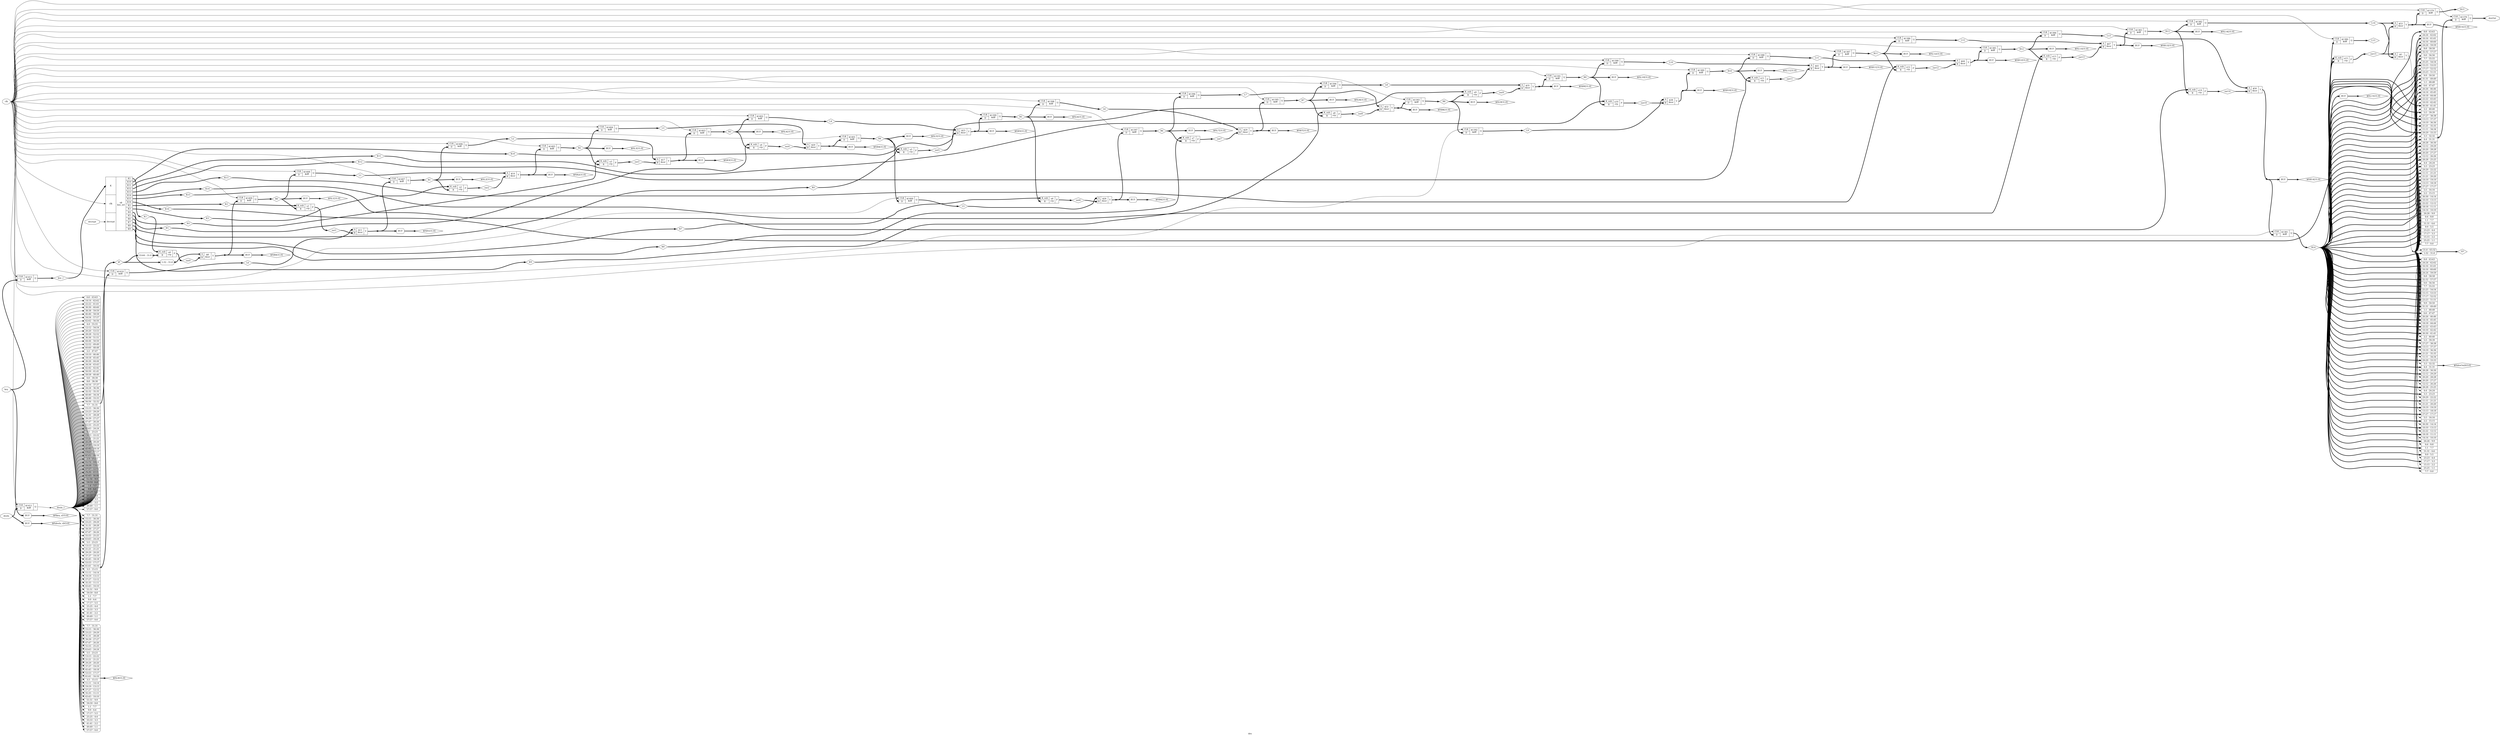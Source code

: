digraph "des" {
label="des";
rankdir="LR";
remincross=true;
n53 [ shape=diamond, label="K16", color="black", fontcolor="black" ];
n54 [ shape=diamond, label="K15", color="black", fontcolor="black" ];
n55 [ shape=diamond, label="K14", color="black", fontcolor="black" ];
n56 [ shape=diamond, label="K13", color="black", fontcolor="black" ];
n57 [ shape=diamond, label="K12", color="black", fontcolor="black" ];
n58 [ shape=diamond, label="K11", color="black", fontcolor="black" ];
n59 [ shape=diamond, label="K10", color="black", fontcolor="black" ];
n60 [ shape=diamond, label="K9", color="black", fontcolor="black" ];
n61 [ shape=diamond, label="K8", color="black", fontcolor="black" ];
n62 [ shape=diamond, label="K7", color="black", fontcolor="black" ];
n63 [ shape=diamond, label="K6", color="black", fontcolor="black" ];
n64 [ shape=diamond, label="K5", color="black", fontcolor="black" ];
n65 [ shape=diamond, label="K4", color="black", fontcolor="black" ];
n66 [ shape=diamond, label="K3", color="black", fontcolor="black" ];
n67 [ shape=diamond, label="K2", color="black", fontcolor="black" ];
n68 [ shape=diamond, label="K1", color="black", fontcolor="black" ];
n69 [ shape=diamond, label="out15", color="black", fontcolor="black" ];
n70 [ shape=diamond, label="out14", color="black", fontcolor="black" ];
n71 [ shape=diamond, label="out13", color="black", fontcolor="black" ];
n72 [ shape=diamond, label="out12", color="black", fontcolor="black" ];
n73 [ shape=diamond, label="out11", color="black", fontcolor="black" ];
n74 [ shape=diamond, label="out10", color="black", fontcolor="black" ];
n75 [ shape=diamond, label="out9", color="black", fontcolor="black" ];
n76 [ shape=diamond, label="out8", color="black", fontcolor="black" ];
n77 [ shape=diamond, label="out7", color="black", fontcolor="black" ];
n78 [ shape=diamond, label="out6", color="black", fontcolor="black" ];
n79 [ shape=diamond, label="out5", color="black", fontcolor="black" ];
n80 [ shape=diamond, label="out4", color="black", fontcolor="black" ];
n81 [ shape=diamond, label="out3", color="black", fontcolor="black" ];
n82 [ shape=diamond, label="out2", color="black", fontcolor="black" ];
n83 [ shape=diamond, label="out1", color="black", fontcolor="black" ];
n84 [ shape=diamond, label="out0", color="black", fontcolor="black" ];
n85 [ shape=diamond, label="R15", color="black", fontcolor="black" ];
n86 [ shape=diamond, label="R14", color="black", fontcolor="black" ];
n87 [ shape=diamond, label="R13", color="black", fontcolor="black" ];
n88 [ shape=diamond, label="R12", color="black", fontcolor="black" ];
n89 [ shape=diamond, label="R11", color="black", fontcolor="black" ];
n90 [ shape=diamond, label="R10", color="black", fontcolor="black" ];
n91 [ shape=diamond, label="R9", color="black", fontcolor="black" ];
n92 [ shape=diamond, label="R8", color="black", fontcolor="black" ];
n93 [ shape=diamond, label="R7", color="black", fontcolor="black" ];
n94 [ shape=diamond, label="R6", color="black", fontcolor="black" ];
n95 [ shape=diamond, label="R5", color="black", fontcolor="black" ];
n96 [ shape=diamond, label="R4", color="black", fontcolor="black" ];
n97 [ shape=diamond, label="R3", color="black", fontcolor="black" ];
n98 [ shape=diamond, label="R2", color="black", fontcolor="black" ];
n99 [ shape=diamond, label="R1", color="black", fontcolor="black" ];
n100 [ shape=diamond, label="R0", color="black", fontcolor="black" ];
n101 [ shape=diamond, label="L15", color="black", fontcolor="black" ];
n102 [ shape=diamond, label="L14", color="black", fontcolor="black" ];
n103 [ shape=diamond, label="L13", color="black", fontcolor="black" ];
n104 [ shape=diamond, label="L12", color="black", fontcolor="black" ];
n105 [ shape=diamond, label="L11", color="black", fontcolor="black" ];
n106 [ shape=diamond, label="L10", color="black", fontcolor="black" ];
n107 [ shape=diamond, label="L9", color="black", fontcolor="black" ];
n108 [ shape=diamond, label="L8", color="black", fontcolor="black" ];
n109 [ shape=diamond, label="L7", color="black", fontcolor="black" ];
n110 [ shape=diamond, label="L6", color="black", fontcolor="black" ];
n111 [ shape=diamond, label="L5", color="black", fontcolor="black" ];
n112 [ shape=diamond, label="L4", color="black", fontcolor="black" ];
n113 [ shape=diamond, label="L3", color="black", fontcolor="black" ];
n114 [ shape=diamond, label="L2", color="black", fontcolor="black" ];
n115 [ shape=diamond, label="L1", color="black", fontcolor="black" ];
n116 [ shape=diamond, label="L0", color="black", fontcolor="black" ];
n117 [ shape=diamond, label="key_r", color="black", fontcolor="black" ];
n118 [ shape=diamond, label="desIn_r", color="black", fontcolor="black" ];
n119 [ shape=diamond, label="FP", color="black", fontcolor="black" ];
n120 [ shape=diamond, label="IP", color="black", fontcolor="black" ];
n121 [ shape=octagon, label="clk", color="black", fontcolor="black" ];
n122 [ shape=octagon, label="decrypt", color="black", fontcolor="black" ];
n123 [ shape=octagon, label="key", color="black", fontcolor="black" ];
n124 [ shape=octagon, label="desIn", color="black", fontcolor="black" ];
n125 [ shape=octagon, label="desOut", color="black", fontcolor="black" ];
c129 [ shape=record, label="{{<p126> CLK|<p127> D}|$1412\n$dff|{<p128> Q}}" ];
c130 [ shape=record, label="{{<p126> CLK|<p127> D}|$1411\n$dff|{<p128> Q}}" ];
c131 [ shape=record, label="{{<p126> CLK|<p127> D}|$1410\n$dff|{<p128> Q}}" ];
x0 [ shape=record, style=rounded, label="<s31> 7:7 - 31:31 |<s30> 15:15 - 30:30 |<s29> 23:23 - 29:29 |<s28> 31:31 - 28:28 |<s27> 39:39 - 27:27 |<s26> 47:47 - 26:26 |<s25> 55:55 - 25:25 |<s24> 63:63 - 24:24 |<s23> 5:5 - 23:23 |<s22> 13:13 - 22:22 |<s21> 21:21 - 21:21 |<s20> 29:29 - 20:20 |<s19> 37:37 - 19:19 |<s18> 45:45 - 18:18 |<s17> 53:53 - 17:17 |<s16> 61:61 - 16:16 |<s15> 3:3 - 15:15 |<s14> 11:11 - 14:14 |<s13> 19:19 - 13:13 |<s12> 27:27 - 12:12 |<s11> 35:35 - 11:11 |<s10> 43:43 - 10:10 |<s9> 51:51 - 9:9 |<s8> 59:59 - 8:8 |<s7> 1:1 - 7:7 |<s6> 9:9 - 6:6 |<s5> 17:17 - 5:5 |<s4> 25:25 - 4:4 |<s3> 33:33 - 3:3 |<s2> 41:41 - 2:2 |<s1> 49:49 - 1:1 |<s0> 57:57 - 0:0 " ];
x0:e -> c131:p127:w [arrowhead=odiamond, arrowtail=odiamond, dir=both, color="black", style="setlinewidth(3)", label=""];
c132 [ shape=record, label="{{<p126> CLK|<p127> D}|$1409\n$dff|{<p128> Q}}" ];
c133 [ shape=record, label="{{<p126> CLK|<p127> D}|$1408\n$dff|{<p128> Q}}" ];
c134 [ shape=record, label="{{<p126> CLK|<p127> D}|$1407\n$dff|{<p128> Q}}" ];
c135 [ shape=record, label="{{<p126> CLK|<p127> D}|$1406\n$dff|{<p128> Q}}" ];
c136 [ shape=record, label="{{<p126> CLK|<p127> D}|$1405\n$dff|{<p128> Q}}" ];
c137 [ shape=record, label="{{<p126> CLK|<p127> D}|$1404\n$dff|{<p128> Q}}" ];
c138 [ shape=record, label="{{<p126> CLK|<p127> D}|$1403\n$dff|{<p128> Q}}" ];
c139 [ shape=record, label="{{<p126> CLK|<p127> D}|$1402\n$dff|{<p128> Q}}" ];
c140 [ shape=record, label="{{<p126> CLK|<p127> D}|$1401\n$dff|{<p128> Q}}" ];
c141 [ shape=record, label="{{<p126> CLK|<p127> D}|$1400\n$dff|{<p128> Q}}" ];
c142 [ shape=record, label="{{<p126> CLK|<p127> D}|$1399\n$dff|{<p128> Q}}" ];
c143 [ shape=record, label="{{<p126> CLK|<p127> D}|$1398\n$dff|{<p128> Q}}" ];
c144 [ shape=record, label="{{<p126> CLK|<p127> D}|$1397\n$dff|{<p128> Q}}" ];
c145 [ shape=record, label="{{<p126> CLK|<p127> D}|$1396\n$dff|{<p128> Q}}" ];
c146 [ shape=record, label="{{<p126> CLK|<p127> D}|$1395\n$dff|{<p128> Q}}" ];
c147 [ shape=record, label="{{<p126> CLK|<p127> D}|$1394\n$dff|{<p128> Q}}" ];
c148 [ shape=record, label="{{<p126> CLK|<p127> D}|$1393\n$dff|{<p128> Q}}" ];
c149 [ shape=record, label="{{<p126> CLK|<p127> D}|$1392\n$dff|{<p128> Q}}" ];
c150 [ shape=record, label="{{<p126> CLK|<p127> D}|$1391\n$dff|{<p128> Q}}" ];
c151 [ shape=record, label="{{<p126> CLK|<p127> D}|$1390\n$dff|{<p128> Q}}" ];
c152 [ shape=record, label="{{<p126> CLK|<p127> D}|$1389\n$dff|{<p128> Q}}" ];
c153 [ shape=record, label="{{<p126> CLK|<p127> D}|$1388\n$dff|{<p128> Q}}" ];
c154 [ shape=record, label="{{<p126> CLK|<p127> D}|$1387\n$dff|{<p128> Q}}" ];
c155 [ shape=record, label="{{<p126> CLK|<p127> D}|$1386\n$dff|{<p128> Q}}" ];
c156 [ shape=record, label="{{<p126> CLK|<p127> D}|$1385\n$dff|{<p128> Q}}" ];
c157 [ shape=record, label="{{<p126> CLK|<p127> D}|$1384\n$dff|{<p128> Q}}" ];
c158 [ shape=record, label="{{<p126> CLK|<p127> D}|$1383\n$dff|{<p128> Q}}" ];
c159 [ shape=record, label="{{<p126> CLK|<p127> D}|$1382\n$dff|{<p128> Q}}" ];
c160 [ shape=record, label="{{<p126> CLK|<p127> D}|$1381\n$dff|{<p128> Q}}" ];
c161 [ shape=record, label="{{<p126> CLK|<p127> D}|$1380\n$dff|{<p128> Q}}" ];
c162 [ shape=record, label="{{<p126> CLK|<p127> D}|$1379\n$dff|{<p128> Q}}" ];
c163 [ shape=record, label="{{<p126> CLK|<p127> D}|$1378\n$dff|{<p128> Q}}" ];
x1 [ shape=record, style=rounded, label="<s63> 8:8 - 63:63 |<s62> 24:24 - 62:62 |<s61> 16:16 - 61:61 |<s60> 16:16 - 60:60 |<s59> 24:24 - 59:59 |<s58> 8:8 - 58:58 |<s57> 32:32 - 57:57 |<s56> 0:0 - 56:56 |<s55> 7:7 - 55:55 |<s54> 25:25 - 54:54 |<s53> 15:15 - 53:53 |<s52> 17:17 - 52:52 |<s51> 23:23 - 51:51 |<s50> 9:9 - 50:50 |<s49> 31:31 - 49:49 |<s48> 1:1 - 48:48 |<s47> 6:6 - 47:47 |<s46> 26:26 - 46:46 |<s45> 14:14 - 45:45 |<s44> 18:18 - 44:44 |<s43> 22:22 - 43:43 |<s42> 10:10 - 42:42 |<s41> 30:30 - 41:41 |<s40> 2:2 - 40:40 |<s39> 5:5 - 39:39 |<s38> 27:27 - 38:38 |<s37> 13:13 - 37:37 |<s36> 19:19 - 36:36 |<s35> 21:21 - 35:35 |<s34> 11:11 - 34:34 |<s33> 29:29 - 33:33 |<s32> 3:3 - 32:32 |<s31> 4:4 - 31:31 |<s30> 28:28 - 30:30 |<s29> 12:12 - 29:29 |<s28> 20:20 - 28:28 |<s27> 20:20 - 27:27 |<s26> 12:12 - 26:26 |<s25> 28:28 - 25:25 |<s24> 4:4 - 24:24 |<s23> 3:3 - 23:23 |<s22> 29:29 - 22:22 |<s21> 11:11 - 21:21 |<s20> 21:21 - 20:20 |<s19> 19:19 - 19:19 |<s18> 13:13 - 18:18 |<s17> 27:27 - 17:17 |<s16> 5:5 - 16:16 |<s15> 2:2 - 15:15 |<s14> 30:30 - 14:14 |<s13> 10:10 - 13:13 |<s12> 22:22 - 12:12 |<s11> 18:18 - 11:11 |<s10> 14:14 - 10:10 |<s9> 26:26 - 9:9 |<s8> 6:6 - 8:8 |<s7> 1:1 - 7:7 |<s6> 31:31 - 6:6 |<s5> 9:9 - 5:5 |<s4> 23:23 - 4:4 |<s3> 17:17 - 3:3 |<s2> 15:15 - 2:2 |<s1> 25:25 - 1:1 |<s0> 7:7 - 0:0 " ];
x1:e -> c163:p127:w [arrowhead=odiamond, arrowtail=odiamond, dir=both, color="black", style="setlinewidth(3)", label=""];
c167 [ shape=record, label="{{<p164> A|<p165> B}|$53\n$xor|{<p166> Y}}" ];
c168 [ shape=record, label="{{<p164> A|<p165> B}|$50\n$xor|{<p166> Y}}" ];
c169 [ shape=record, label="{{<p164> A|<p165> B}|$47\n$xor|{<p166> Y}}" ];
c170 [ shape=record, label="{{<p164> A|<p165> B}|$44\n$xor|{<p166> Y}}" ];
c171 [ shape=record, label="{{<p164> A|<p165> B}|$41\n$xor|{<p166> Y}}" ];
c172 [ shape=record, label="{{<p164> A|<p165> B}|$38\n$xor|{<p166> Y}}" ];
c173 [ shape=record, label="{{<p164> A|<p165> B}|$35\n$xor|{<p166> Y}}" ];
c174 [ shape=record, label="{{<p164> A|<p165> B}|$32\n$xor|{<p166> Y}}" ];
c175 [ shape=record, label="{{<p164> A|<p165> B}|$29\n$xor|{<p166> Y}}" ];
c176 [ shape=record, label="{{<p164> A|<p165> B}|$26\n$xor|{<p166> Y}}" ];
c177 [ shape=record, label="{{<p164> A|<p165> B}|$23\n$xor|{<p166> Y}}" ];
c178 [ shape=record, label="{{<p164> A|<p165> B}|$20\n$xor|{<p166> Y}}" ];
c179 [ shape=record, label="{{<p164> A|<p165> B}|$17\n$xor|{<p166> Y}}" ];
c180 [ shape=record, label="{{<p164> A|<p165> B}|$14\n$xor|{<p166> Y}}" ];
c181 [ shape=record, label="{{<p164> A|<p165> B}|$11\n$xor|{<p166> Y}}" ];
c182 [ shape=record, label="{{<p164> A|<p165> B}|$8\n$xor|{<p166> Y}}" ];
x2 [ shape=record, style=rounded, label="<s0> 1:32 - 31:0 " ];
x2:e -> c182:p164:w [arrowhead=odiamond, arrowtail=odiamond, dir=both, color="black", style="setlinewidth(3)", label=""];
c186 [ shape=record, label="{{<p183> K_sub|<p184> R}|u15\ncrp|{<p185> P}}" ];
c187 [ shape=record, label="{{<p183> K_sub|<p184> R}|u14\ncrp|{<p185> P}}" ];
c188 [ shape=record, label="{{<p183> K_sub|<p184> R}|u13\ncrp|{<p185> P}}" ];
c189 [ shape=record, label="{{<p183> K_sub|<p184> R}|u12\ncrp|{<p185> P}}" ];
c190 [ shape=record, label="{{<p183> K_sub|<p184> R}|u11\ncrp|{<p185> P}}" ];
c191 [ shape=record, label="{{<p183> K_sub|<p184> R}|u10\ncrp|{<p185> P}}" ];
c192 [ shape=record, label="{{<p183> K_sub|<p184> R}|u9\ncrp|{<p185> P}}" ];
c193 [ shape=record, label="{{<p183> K_sub|<p184> R}|u8\ncrp|{<p185> P}}" ];
c194 [ shape=record, label="{{<p183> K_sub|<p184> R}|u7\ncrp|{<p185> P}}" ];
c195 [ shape=record, label="{{<p183> K_sub|<p184> R}|u6\ncrp|{<p185> P}}" ];
c196 [ shape=record, label="{{<p183> K_sub|<p184> R}|u5\ncrp|{<p185> P}}" ];
c197 [ shape=record, label="{{<p183> K_sub|<p184> R}|u4\ncrp|{<p185> P}}" ];
c198 [ shape=record, label="{{<p183> K_sub|<p184> R}|u3\ncrp|{<p185> P}}" ];
c199 [ shape=record, label="{{<p183> K_sub|<p184> R}|u2\ncrp|{<p185> P}}" ];
c200 [ shape=record, label="{{<p183> K_sub|<p184> R}|u1\ncrp|{<p185> P}}" ];
c201 [ shape=record, label="{{<p183> K_sub|<p184> R}|u0\ncrp|{<p185> P}}" ];
x3 [ shape=record, style=rounded, label="<s0> 33:64 - 31:0 " ];
x3:e -> c201:p184:w [arrowhead=odiamond, arrowtail=odiamond, dir=both, color="black", style="setlinewidth(3)", label=""];
c203 [ shape=record, label="{{<p202> K|<p121> clk|<p122> decrypt}|uk\nkey_sel|{<p68> K1|<p59> K10|<p58> K11|<p57> K12|<p56> K13|<p55> K14|<p54> K15|<p53> K16|<p67> K2|<p66> K3|<p65> K4|<p64> K5|<p63> K6|<p62> K7|<p61> K8|<p60> K9}}" ];
c204 [ shape=record, label="{{<p164> A|<p165> B}|$5\n$xor|{<p166> Y}}" ];
x4 [ shape=record, style=rounded, label="<s1> 31:0 - 63:32 |<s0> 1:32 - 31:0 " ];
x5 [ shape=record, style=rounded, label="<s63> 6:6 - 63:63 |<s62> 14:14 - 62:62 |<s61> 22:22 - 61:61 |<s60> 30:30 - 60:60 |<s59> 38:38 - 59:59 |<s58> 46:46 - 58:58 |<s57> 54:54 - 57:57 |<s56> 62:62 - 56:56 |<s55> 4:4 - 55:55 |<s54> 12:12 - 54:54 |<s53> 20:20 - 53:53 |<s52> 28:28 - 52:52 |<s51> 36:36 - 51:51 |<s50> 44:44 - 50:50 |<s49> 52:52 - 49:49 |<s48> 60:60 - 48:48 |<s47> 2:2 - 47:47 |<s46> 10:10 - 46:46 |<s45> 18:18 - 45:45 |<s44> 26:26 - 44:44 |<s43> 34:34 - 43:43 |<s42> 42:42 - 42:42 |<s41> 50:50 - 41:41 |<s40> 58:58 - 40:40 |<s39> 0:0 - 39:39 |<s38> 8:8 - 38:38 |<s37> 16:16 - 37:37 |<s36> 24:24 - 36:36 |<s35> 32:32 - 35:35 |<s34> 40:40 - 34:34 |<s33> 48:48 - 33:33 |<s32> 56:56 - 32:32 |<s31> 7:7 - 31:31 |<s30> 15:15 - 30:30 |<s29> 23:23 - 29:29 |<s28> 31:31 - 28:28 |<s27> 39:39 - 27:27 |<s26> 47:47 - 26:26 |<s25> 55:55 - 25:25 |<s24> 63:63 - 24:24 |<s23> 5:5 - 23:23 |<s22> 13:13 - 22:22 |<s21> 21:21 - 21:21 |<s20> 29:29 - 20:20 |<s19> 37:37 - 19:19 |<s18> 45:45 - 18:18 |<s17> 53:53 - 17:17 |<s16> 61:61 - 16:16 |<s15> 3:3 - 15:15 |<s14> 11:11 - 14:14 |<s13> 19:19 - 13:13 |<s12> 27:27 - 12:12 |<s11> 35:35 - 11:11 |<s10> 43:43 - 10:10 |<s9> 51:51 - 9:9 |<s8> 59:59 - 8:8 |<s7> 1:1 - 7:7 |<s6> 9:9 - 6:6 |<s5> 17:17 - 5:5 |<s4> 25:25 - 4:4 |<s3> 33:33 - 3:3 |<s2> 41:41 - 2:2 |<s1> 49:49 - 1:1 |<s0> 57:57 - 0:0 " ];
x6 [ shape=record, style=rounded, label="<s63> 8:8 - 63:63 |<s62> 24:24 - 62:62 |<s61> 16:16 - 61:61 |<s60> 16:16 - 60:60 |<s59> 24:24 - 59:59 |<s58> 8:8 - 58:58 |<s57> 32:32 - 57:57 |<s56> 0:0 - 56:56 |<s55> 7:7 - 55:55 |<s54> 25:25 - 54:54 |<s53> 15:15 - 53:53 |<s52> 17:17 - 52:52 |<s51> 23:23 - 51:51 |<s50> 9:9 - 50:50 |<s49> 31:31 - 49:49 |<s48> 1:1 - 48:48 |<s47> 6:6 - 47:47 |<s46> 26:26 - 46:46 |<s45> 14:14 - 45:45 |<s44> 18:18 - 44:44 |<s43> 22:22 - 43:43 |<s42> 10:10 - 42:42 |<s41> 30:30 - 41:41 |<s40> 2:2 - 40:40 |<s39> 5:5 - 39:39 |<s38> 27:27 - 38:38 |<s37> 13:13 - 37:37 |<s36> 19:19 - 36:36 |<s35> 21:21 - 35:35 |<s34> 11:11 - 34:34 |<s33> 29:29 - 33:33 |<s32> 3:3 - 32:32 |<s31> 4:4 - 31:31 |<s30> 28:28 - 30:30 |<s29> 12:12 - 29:29 |<s28> 20:20 - 28:28 |<s27> 20:20 - 27:27 |<s26> 12:12 - 26:26 |<s25> 28:28 - 25:25 |<s24> 4:4 - 24:24 |<s23> 3:3 - 23:23 |<s22> 29:29 - 22:22 |<s21> 11:11 - 21:21 |<s20> 21:21 - 20:20 |<s19> 19:19 - 19:19 |<s18> 13:13 - 18:18 |<s17> 27:27 - 17:17 |<s16> 5:5 - 16:16 |<s15> 2:2 - 15:15 |<s14> 30:30 - 14:14 |<s13> 10:10 - 13:13 |<s12> 22:22 - 12:12 |<s11> 18:18 - 11:11 |<s10> 14:14 - 10:10 |<s9> 26:26 - 9:9 |<s8> 6:6 - 8:8 |<s7> 1:1 - 7:7 |<s6> 31:31 - 6:6 |<s5> 9:9 - 5:5 |<s4> 23:23 - 4:4 |<s3> 17:17 - 3:3 |<s2> 15:15 - 2:2 |<s1> 25:25 - 1:1 |<s0> 7:7 - 0:0 " ];
x7 [shape=box, style=rounded, label="BUF"];
x8 [shape=box, style=rounded, label="BUF"];
x9 [shape=box, style=rounded, label="BUF"];
x10 [shape=box, style=rounded, label="BUF"];
x11 [shape=box, style=rounded, label="BUF"];
x12 [shape=box, style=rounded, label="BUF"];
x13 [shape=box, style=rounded, label="BUF"];
x14 [shape=box, style=rounded, label="BUF"];
x15 [shape=box, style=rounded, label="BUF"];
x16 [shape=box, style=rounded, label="BUF"];
x17 [shape=box, style=rounded, label="BUF"];
x18 [shape=box, style=rounded, label="BUF"];
x19 [shape=box, style=rounded, label="BUF"];
x20 [shape=box, style=rounded, label="BUF"];
x21 [shape=box, style=rounded, label="BUF"];
x22 [shape=box, style=rounded, label="BUF"];
x23 [shape=box, style=rounded, label="BUF"];
x24 [shape=box, style=rounded, label="BUF"];
x25 [shape=box, style=rounded, label="BUF"];
x26 [shape=box, style=rounded, label="BUF"];
x27 [shape=box, style=rounded, label="BUF"];
x28 [shape=box, style=rounded, label="BUF"];
x29 [shape=box, style=rounded, label="BUF"];
x30 [shape=box, style=rounded, label="BUF"];
x31 [shape=box, style=rounded, label="BUF"];
x32 [shape=box, style=rounded, label="BUF"];
x33 [shape=box, style=rounded, label="BUF"];
x34 [shape=box, style=rounded, label="BUF"];
x35 [shape=box, style=rounded, label="BUF"];
x36 [shape=box, style=rounded, label="BUF"];
x37 [shape=box, style=rounded, label="BUF"];
x38 [ shape=record, style=rounded, label="<s31> 7:7 - 31:31 |<s30> 15:15 - 30:30 |<s29> 23:23 - 29:29 |<s28> 31:31 - 28:28 |<s27> 39:39 - 27:27 |<s26> 47:47 - 26:26 |<s25> 55:55 - 25:25 |<s24> 63:63 - 24:24 |<s23> 5:5 - 23:23 |<s22> 13:13 - 22:22 |<s21> 21:21 - 21:21 |<s20> 29:29 - 20:20 |<s19> 37:37 - 19:19 |<s18> 45:45 - 18:18 |<s17> 53:53 - 17:17 |<s16> 61:61 - 16:16 |<s15> 3:3 - 15:15 |<s14> 11:11 - 14:14 |<s13> 19:19 - 13:13 |<s12> 27:27 - 12:12 |<s11> 35:35 - 11:11 |<s10> 43:43 - 10:10 |<s9> 51:51 - 9:9 |<s8> 59:59 - 8:8 |<s7> 1:1 - 7:7 |<s6> 9:9 - 6:6 |<s5> 17:17 - 5:5 |<s4> 25:25 - 4:4 |<s3> 33:33 - 3:3 |<s2> 41:41 - 2:2 |<s1> 49:49 - 1:1 |<s0> 57:57 - 0:0 " ];
x39 [shape=box, style=rounded, label="BUF"];
x40 [shape=box, style=rounded, label="BUF"];
n1 [ shape=diamond, label="$0\\desOut[63:0]" ];
x6:e -> n1:w [color="black", style="setlinewidth(3)", label=""];
n10 [ shape=diamond, label="$0\\L13[31:0]" ];
x12:e:e -> n10:w [color="black", style="setlinewidth(3)", label=""];
c132:p128:e -> n100:w [color="black", style="setlinewidth(3)", label=""];
n100:e -> c133:p127:w [color="black", style="setlinewidth(3)", label=""];
n100:e -> c200:p184:w [color="black", style="setlinewidth(3)", label=""];
n100:e -> x36:w:w [color="black", style="setlinewidth(3)", label=""];
c161:p128:e -> n101:w [color="black", style="setlinewidth(3)", label=""];
c159:p128:e -> n102:w [color="black", style="setlinewidth(3)", label=""];
n102:e -> c167:p164:w [color="black", style="setlinewidth(3)", label=""];
n102:e -> c204:p165:w [color="black", style="setlinewidth(3)", label=""];
c157:p128:e -> n103:w [color="black", style="setlinewidth(3)", label=""];
n103:e -> c168:p164:w [color="black", style="setlinewidth(3)", label=""];
c155:p128:e -> n104:w [color="black", style="setlinewidth(3)", label=""];
n104:e -> c169:p164:w [color="black", style="setlinewidth(3)", label=""];
c153:p128:e -> n105:w [color="black", style="setlinewidth(3)", label=""];
n105:e -> c170:p164:w [color="black", style="setlinewidth(3)", label=""];
c151:p128:e -> n106:w [color="black", style="setlinewidth(3)", label=""];
n106:e -> c171:p164:w [color="black", style="setlinewidth(3)", label=""];
c149:p128:e -> n107:w [color="black", style="setlinewidth(3)", label=""];
n107:e -> c172:p164:w [color="black", style="setlinewidth(3)", label=""];
c147:p128:e -> n108:w [color="black", style="setlinewidth(3)", label=""];
n108:e -> c173:p164:w [color="black", style="setlinewidth(3)", label=""];
c145:p128:e -> n109:w [color="black", style="setlinewidth(3)", label=""];
n109:e -> c174:p164:w [color="black", style="setlinewidth(3)", label=""];
n11 [ shape=point ];
c170:p166:e -> n11:w [color="black", style="setlinewidth(3)", label=""];
n11:e -> c156:p127:w [color="black", style="setlinewidth(3)", label=""];
n11:e -> x13:w:w [color="black", style="setlinewidth(3)", label=""];
c143:p128:e -> n110:w [color="black", style="setlinewidth(3)", label=""];
n110:e -> c175:p164:w [color="black", style="setlinewidth(3)", label=""];
c141:p128:e -> n111:w [color="black", style="setlinewidth(3)", label=""];
n111:e -> c176:p164:w [color="black", style="setlinewidth(3)", label=""];
c139:p128:e -> n112:w [color="black", style="setlinewidth(3)", label=""];
n112:e -> c177:p164:w [color="black", style="setlinewidth(3)", label=""];
c137:p128:e -> n113:w [color="black", style="setlinewidth(3)", label=""];
n113:e -> c178:p164:w [color="black", style="setlinewidth(3)", label=""];
c135:p128:e -> n114:w [color="black", style="setlinewidth(3)", label=""];
n114:e -> c179:p164:w [color="black", style="setlinewidth(3)", label=""];
c133:p128:e -> n115:w [color="black", style="setlinewidth(3)", label=""];
n115:e -> c180:p164:w [color="black", style="setlinewidth(3)", label=""];
c131:p128:e -> n116:w [color="black", style="setlinewidth(3)", label=""];
n116:e -> c181:p164:w [color="black", style="setlinewidth(3)", label=""];
c129:p128:e -> n117:w [color="black", style="setlinewidth(3)", label=""];
n117:e -> c203:p202:w [color="black", style="setlinewidth(3)", label=""];
c130:p128:e -> n118:w [color="black", label=""];
n118:e -> x0:s0:w [color="black", label=""];
n118:e -> x0:s1:w [color="black", label=""];
n118:e -> x0:s10:w [color="black", label=""];
n118:e -> x0:s11:w [color="black", label=""];
n118:e -> x0:s12:w [color="black", label=""];
n118:e -> x0:s13:w [color="black", label=""];
n118:e -> x0:s14:w [color="black", label=""];
n118:e -> x0:s15:w [color="black", label=""];
n118:e -> x0:s16:w [color="black", label=""];
n118:e -> x0:s17:w [color="black", label=""];
n118:e -> x0:s18:w [color="black", label=""];
n118:e -> x0:s19:w [color="black", label=""];
n118:e -> x0:s2:w [color="black", label=""];
n118:e -> x0:s20:w [color="black", label=""];
n118:e -> x0:s21:w [color="black", label=""];
n118:e -> x0:s22:w [color="black", label=""];
n118:e -> x0:s23:w [color="black", label=""];
n118:e -> x0:s24:w [color="black", label=""];
n118:e -> x0:s25:w [color="black", label=""];
n118:e -> x0:s26:w [color="black", label=""];
n118:e -> x0:s27:w [color="black", label=""];
n118:e -> x0:s28:w [color="black", label=""];
n118:e -> x0:s29:w [color="black", label=""];
n118:e -> x0:s3:w [color="black", label=""];
n118:e -> x0:s30:w [color="black", label=""];
n118:e -> x0:s31:w [color="black", label=""];
n118:e -> x0:s4:w [color="black", label=""];
n118:e -> x0:s5:w [color="black", label=""];
n118:e -> x0:s6:w [color="black", label=""];
n118:e -> x0:s7:w [color="black", label=""];
n118:e -> x0:s8:w [color="black", label=""];
n118:e -> x0:s9:w [color="black", label=""];
n118:e -> x38:s0:w [color="black", label=""];
n118:e -> x38:s1:w [color="black", label=""];
n118:e -> x38:s10:w [color="black", label=""];
n118:e -> x38:s11:w [color="black", label=""];
n118:e -> x38:s12:w [color="black", label=""];
n118:e -> x38:s13:w [color="black", label=""];
n118:e -> x38:s14:w [color="black", label=""];
n118:e -> x38:s15:w [color="black", label=""];
n118:e -> x38:s16:w [color="black", label=""];
n118:e -> x38:s17:w [color="black", label=""];
n118:e -> x38:s18:w [color="black", label=""];
n118:e -> x38:s19:w [color="black", label=""];
n118:e -> x38:s2:w [color="black", label=""];
n118:e -> x38:s20:w [color="black", label=""];
n118:e -> x38:s21:w [color="black", label=""];
n118:e -> x38:s22:w [color="black", label=""];
n118:e -> x38:s23:w [color="black", label=""];
n118:e -> x38:s24:w [color="black", label=""];
n118:e -> x38:s25:w [color="black", label=""];
n118:e -> x38:s26:w [color="black", label=""];
n118:e -> x38:s27:w [color="black", label=""];
n118:e -> x38:s28:w [color="black", label=""];
n118:e -> x38:s29:w [color="black", label=""];
n118:e -> x38:s3:w [color="black", label=""];
n118:e -> x38:s30:w [color="black", label=""];
n118:e -> x38:s31:w [color="black", label=""];
n118:e -> x38:s4:w [color="black", label=""];
n118:e -> x38:s5:w [color="black", label=""];
n118:e -> x38:s6:w [color="black", label=""];
n118:e -> x38:s7:w [color="black", label=""];
n118:e -> x38:s8:w [color="black", label=""];
n118:e -> x38:s9:w [color="black", label=""];
n118:e -> x5:s0:w [color="black", label=""];
n118:e -> x5:s1:w [color="black", label=""];
n118:e -> x5:s10:w [color="black", label=""];
n118:e -> x5:s11:w [color="black", label=""];
n118:e -> x5:s12:w [color="black", label=""];
n118:e -> x5:s13:w [color="black", label=""];
n118:e -> x5:s14:w [color="black", label=""];
n118:e -> x5:s15:w [color="black", label=""];
n118:e -> x5:s16:w [color="black", label=""];
n118:e -> x5:s17:w [color="black", label=""];
n118:e -> x5:s18:w [color="black", label=""];
n118:e -> x5:s19:w [color="black", label=""];
n118:e -> x5:s2:w [color="black", label=""];
n118:e -> x5:s20:w [color="black", label=""];
n118:e -> x5:s21:w [color="black", label=""];
n118:e -> x5:s22:w [color="black", label=""];
n118:e -> x5:s23:w [color="black", label=""];
n118:e -> x5:s24:w [color="black", label=""];
n118:e -> x5:s25:w [color="black", label=""];
n118:e -> x5:s26:w [color="black", label=""];
n118:e -> x5:s27:w [color="black", label=""];
n118:e -> x5:s28:w [color="black", label=""];
n118:e -> x5:s29:w [color="black", label=""];
n118:e -> x5:s3:w [color="black", label=""];
n118:e -> x5:s30:w [color="black", label=""];
n118:e -> x5:s31:w [color="black", label=""];
n118:e -> x5:s32:w [color="black", label=""];
n118:e -> x5:s33:w [color="black", label=""];
n118:e -> x5:s34:w [color="black", label=""];
n118:e -> x5:s35:w [color="black", label=""];
n118:e -> x5:s36:w [color="black", label=""];
n118:e -> x5:s37:w [color="black", label=""];
n118:e -> x5:s38:w [color="black", label=""];
n118:e -> x5:s39:w [color="black", label=""];
n118:e -> x5:s4:w [color="black", label=""];
n118:e -> x5:s40:w [color="black", label=""];
n118:e -> x5:s41:w [color="black", label=""];
n118:e -> x5:s42:w [color="black", label=""];
n118:e -> x5:s43:w [color="black", label=""];
n118:e -> x5:s44:w [color="black", label=""];
n118:e -> x5:s45:w [color="black", label=""];
n118:e -> x5:s46:w [color="black", label=""];
n118:e -> x5:s47:w [color="black", label=""];
n118:e -> x5:s48:w [color="black", label=""];
n118:e -> x5:s49:w [color="black", label=""];
n118:e -> x5:s5:w [color="black", label=""];
n118:e -> x5:s50:w [color="black", label=""];
n118:e -> x5:s51:w [color="black", label=""];
n118:e -> x5:s52:w [color="black", label=""];
n118:e -> x5:s53:w [color="black", label=""];
n118:e -> x5:s54:w [color="black", label=""];
n118:e -> x5:s55:w [color="black", label=""];
n118:e -> x5:s56:w [color="black", label=""];
n118:e -> x5:s57:w [color="black", label=""];
n118:e -> x5:s58:w [color="black", label=""];
n118:e -> x5:s59:w [color="black", label=""];
n118:e -> x5:s6:w [color="black", label=""];
n118:e -> x5:s60:w [color="black", label=""];
n118:e -> x5:s61:w [color="black", label=""];
n118:e -> x5:s62:w [color="black", label=""];
n118:e -> x5:s63:w [color="black", label=""];
n118:e -> x5:s7:w [color="black", label=""];
n118:e -> x5:s8:w [color="black", label=""];
n118:e -> x5:s9:w [color="black", label=""];
x4:e -> n119:w [color="black", style="setlinewidth(3)", label=""];
n12 [ shape=diamond, label="$0\\R12[31:0]" ];
x13:e:e -> n12:w [color="black", style="setlinewidth(3)", label=""];
x5:e -> n120:w [color="black", style="setlinewidth(3)", label=""];
n120:e -> x2:s0:w [color="black", style="setlinewidth(3)", label=""];
n120:e -> x3:s0:w [color="black", style="setlinewidth(3)", label=""];
n121:e -> c129:p126:w [color="black", label=""];
n121:e -> c130:p126:w [color="black", label=""];
n121:e -> c131:p126:w [color="black", label=""];
n121:e -> c132:p126:w [color="black", label=""];
n121:e -> c133:p126:w [color="black", label=""];
n121:e -> c134:p126:w [color="black", label=""];
n121:e -> c135:p126:w [color="black", label=""];
n121:e -> c136:p126:w [color="black", label=""];
n121:e -> c137:p126:w [color="black", label=""];
n121:e -> c138:p126:w [color="black", label=""];
n121:e -> c139:p126:w [color="black", label=""];
n121:e -> c140:p126:w [color="black", label=""];
n121:e -> c141:p126:w [color="black", label=""];
n121:e -> c142:p126:w [color="black", label=""];
n121:e -> c143:p126:w [color="black", label=""];
n121:e -> c144:p126:w [color="black", label=""];
n121:e -> c145:p126:w [color="black", label=""];
n121:e -> c146:p126:w [color="black", label=""];
n121:e -> c147:p126:w [color="black", label=""];
n121:e -> c148:p126:w [color="black", label=""];
n121:e -> c149:p126:w [color="black", label=""];
n121:e -> c150:p126:w [color="black", label=""];
n121:e -> c151:p126:w [color="black", label=""];
n121:e -> c152:p126:w [color="black", label=""];
n121:e -> c153:p126:w [color="black", label=""];
n121:e -> c154:p126:w [color="black", label=""];
n121:e -> c155:p126:w [color="black", label=""];
n121:e -> c156:p126:w [color="black", label=""];
n121:e -> c157:p126:w [color="black", label=""];
n121:e -> c158:p126:w [color="black", label=""];
n121:e -> c159:p126:w [color="black", label=""];
n121:e -> c160:p126:w [color="black", label=""];
n121:e -> c161:p126:w [color="black", label=""];
n121:e -> c162:p126:w [color="black", label=""];
n121:e -> c163:p126:w [color="black", label=""];
n121:e -> c203:p121:w [color="black", label=""];
n122:e -> c203:p122:w [color="black", label=""];
n123:e -> c129:p127:w [color="black", style="setlinewidth(3)", label=""];
n123:e -> x40:w:w [color="black", style="setlinewidth(3)", label=""];
n124:e -> c130:p127:w [color="black", style="setlinewidth(3)", label=""];
n124:e -> x39:w:w [color="black", style="setlinewidth(3)", label=""];
c163:p128:e -> n125:w [color="black", style="setlinewidth(3)", label=""];
n13 [ shape=diamond, label="$0\\L12[31:0]" ];
x14:e:e -> n13:w [color="black", style="setlinewidth(3)", label=""];
n14 [ shape=point ];
c171:p166:e -> n14:w [color="black", style="setlinewidth(3)", label=""];
n14:e -> c154:p127:w [color="black", style="setlinewidth(3)", label=""];
n14:e -> x15:w:w [color="black", style="setlinewidth(3)", label=""];
n15 [ shape=diamond, label="$0\\R11[31:0]" ];
x15:e:e -> n15:w [color="black", style="setlinewidth(3)", label=""];
n16 [ shape=diamond, label="$0\\L11[31:0]" ];
x16:e:e -> n16:w [color="black", style="setlinewidth(3)", label=""];
n17 [ shape=point ];
c172:p166:e -> n17:w [color="black", style="setlinewidth(3)", label=""];
n17:e -> c152:p127:w [color="black", style="setlinewidth(3)", label=""];
n17:e -> x17:w:w [color="black", style="setlinewidth(3)", label=""];
n18 [ shape=diamond, label="$0\\R10[31:0]" ];
x17:e:e -> n18:w [color="black", style="setlinewidth(3)", label=""];
n19 [ shape=diamond, label="$0\\L10[31:0]" ];
x18:e:e -> n19:w [color="black", style="setlinewidth(3)", label=""];
n2 [ shape=point ];
c167:p166:e -> n2:w [color="black", style="setlinewidth(3)", label=""];
n2:e -> c162:p127:w [color="black", style="setlinewidth(3)", label=""];
n2:e -> x7:w:w [color="black", style="setlinewidth(3)", label=""];
n20 [ shape=point ];
c173:p166:e -> n20:w [color="black", style="setlinewidth(3)", label=""];
n20:e -> c150:p127:w [color="black", style="setlinewidth(3)", label=""];
n20:e -> x19:w:w [color="black", style="setlinewidth(3)", label=""];
n21 [ shape=diamond, label="$0\\R9[31:0]" ];
x19:e:e -> n21:w [color="black", style="setlinewidth(3)", label=""];
n22 [ shape=diamond, label="$0\\L9[31:0]" ];
x20:e:e -> n22:w [color="black", style="setlinewidth(3)", label=""];
n23 [ shape=point ];
c174:p166:e -> n23:w [color="black", style="setlinewidth(3)", label=""];
n23:e -> c148:p127:w [color="black", style="setlinewidth(3)", label=""];
n23:e -> x21:w:w [color="black", style="setlinewidth(3)", label=""];
n24 [ shape=diamond, label="$0\\R8[31:0]" ];
x21:e:e -> n24:w [color="black", style="setlinewidth(3)", label=""];
n25 [ shape=diamond, label="$0\\L8[31:0]" ];
x22:e:e -> n25:w [color="black", style="setlinewidth(3)", label=""];
n26 [ shape=point ];
c175:p166:e -> n26:w [color="black", style="setlinewidth(3)", label=""];
n26:e -> c146:p127:w [color="black", style="setlinewidth(3)", label=""];
n26:e -> x23:w:w [color="black", style="setlinewidth(3)", label=""];
n27 [ shape=diamond, label="$0\\R7[31:0]" ];
x23:e:e -> n27:w [color="black", style="setlinewidth(3)", label=""];
n28 [ shape=diamond, label="$0\\L7[31:0]" ];
x24:e:e -> n28:w [color="black", style="setlinewidth(3)", label=""];
n29 [ shape=point ];
c176:p166:e -> n29:w [color="black", style="setlinewidth(3)", label=""];
n29:e -> c144:p127:w [color="black", style="setlinewidth(3)", label=""];
n29:e -> x25:w:w [color="black", style="setlinewidth(3)", label=""];
n3 [ shape=diamond, label="$0\\R15[31:0]" ];
x7:e:e -> n3:w [color="black", style="setlinewidth(3)", label=""];
n30 [ shape=diamond, label="$0\\R6[31:0]" ];
x25:e:e -> n30:w [color="black", style="setlinewidth(3)", label=""];
n31 [ shape=diamond, label="$0\\L6[31:0]" ];
x26:e:e -> n31:w [color="black", style="setlinewidth(3)", label=""];
n32 [ shape=point ];
c177:p166:e -> n32:w [color="black", style="setlinewidth(3)", label=""];
n32:e -> c142:p127:w [color="black", style="setlinewidth(3)", label=""];
n32:e -> x27:w:w [color="black", style="setlinewidth(3)", label=""];
n33 [ shape=diamond, label="$0\\R5[31:0]" ];
x27:e:e -> n33:w [color="black", style="setlinewidth(3)", label=""];
n34 [ shape=diamond, label="$0\\L5[31:0]" ];
x28:e:e -> n34:w [color="black", style="setlinewidth(3)", label=""];
n35 [ shape=point ];
c178:p166:e -> n35:w [color="black", style="setlinewidth(3)", label=""];
n35:e -> c140:p127:w [color="black", style="setlinewidth(3)", label=""];
n35:e -> x29:w:w [color="black", style="setlinewidth(3)", label=""];
n36 [ shape=diamond, label="$0\\R4[31:0]" ];
x29:e:e -> n36:w [color="black", style="setlinewidth(3)", label=""];
n37 [ shape=diamond, label="$0\\L4[31:0]" ];
x30:e:e -> n37:w [color="black", style="setlinewidth(3)", label=""];
n38 [ shape=point ];
c179:p166:e -> n38:w [color="black", style="setlinewidth(3)", label=""];
n38:e -> c138:p127:w [color="black", style="setlinewidth(3)", label=""];
n38:e -> x31:w:w [color="black", style="setlinewidth(3)", label=""];
n39 [ shape=diamond, label="$0\\R3[31:0]" ];
x31:e:e -> n39:w [color="black", style="setlinewidth(3)", label=""];
n4 [ shape=diamond, label="$0\\L15[31:0]" ];
x8:e:e -> n4:w [color="black", style="setlinewidth(3)", label=""];
n40 [ shape=diamond, label="$0\\L3[31:0]" ];
x32:e:e -> n40:w [color="black", style="setlinewidth(3)", label=""];
n41 [ shape=point ];
c180:p166:e -> n41:w [color="black", style="setlinewidth(3)", label=""];
n41:e -> c136:p127:w [color="black", style="setlinewidth(3)", label=""];
n41:e -> x33:w:w [color="black", style="setlinewidth(3)", label=""];
n42 [ shape=diamond, label="$0\\R2[31:0]" ];
x33:e:e -> n42:w [color="black", style="setlinewidth(3)", label=""];
n43 [ shape=diamond, label="$0\\L2[31:0]" ];
x34:e:e -> n43:w [color="black", style="setlinewidth(3)", label=""];
n44 [ shape=point ];
c181:p166:e -> n44:w [color="black", style="setlinewidth(3)", label=""];
n44:e -> c134:p127:w [color="black", style="setlinewidth(3)", label=""];
n44:e -> x35:w:w [color="black", style="setlinewidth(3)", label=""];
n45 [ shape=diamond, label="$0\\R1[31:0]" ];
x35:e:e -> n45:w [color="black", style="setlinewidth(3)", label=""];
n46 [ shape=diamond, label="$0\\L1[31:0]" ];
x36:e:e -> n46:w [color="black", style="setlinewidth(3)", label=""];
n47 [ shape=point ];
c182:p166:e -> n47:w [color="black", style="setlinewidth(3)", label=""];
n47:e -> c132:p127:w [color="black", style="setlinewidth(3)", label=""];
n47:e -> x37:w:w [color="black", style="setlinewidth(3)", label=""];
n48 [ shape=diamond, label="$0\\R0[31:0]" ];
x37:e:e -> n48:w [color="black", style="setlinewidth(3)", label=""];
n49 [ shape=diamond, label="$0\\L0[31:0]" ];
x38:e -> n49:w [color="black", style="setlinewidth(3)", label=""];
n5 [ shape=point ];
c168:p166:e -> n5:w [color="black", style="setlinewidth(3)", label=""];
n5:e -> c160:p127:w [color="black", style="setlinewidth(3)", label=""];
n5:e -> x9:w:w [color="black", style="setlinewidth(3)", label=""];
n50 [ shape=point ];
c204:p166:e -> n50:w [color="black", label=""];
n50:e -> x1:s0:w [color="black", label=""];
n50:e -> x1:s10:w [color="black", label=""];
n50:e -> x1:s12:w [color="black", label=""];
n50:e -> x1:s14:w [color="black", label=""];
n50:e -> x1:s16:w [color="black", label=""];
n50:e -> x1:s18:w [color="black", label=""];
n50:e -> x1:s2:w [color="black", label=""];
n50:e -> x1:s20:w [color="black", label=""];
n50:e -> x1:s22:w [color="black", label=""];
n50:e -> x1:s24:w [color="black", label=""];
n50:e -> x1:s26:w [color="black", label=""];
n50:e -> x1:s28:w [color="black", label=""];
n50:e -> x1:s30:w [color="black", label=""];
n50:e -> x1:s32:w [color="black", label=""];
n50:e -> x1:s34:w [color="black", label=""];
n50:e -> x1:s36:w [color="black", label=""];
n50:e -> x1:s38:w [color="black", label=""];
n50:e -> x1:s4:w [color="black", label=""];
n50:e -> x1:s40:w [color="black", label=""];
n50:e -> x1:s42:w [color="black", label=""];
n50:e -> x1:s44:w [color="black", label=""];
n50:e -> x1:s46:w [color="black", label=""];
n50:e -> x1:s48:w [color="black", label=""];
n50:e -> x1:s50:w [color="black", label=""];
n50:e -> x1:s52:w [color="black", label=""];
n50:e -> x1:s54:w [color="black", label=""];
n50:e -> x1:s56:w [color="black", label=""];
n50:e -> x1:s58:w [color="black", label=""];
n50:e -> x1:s6:w [color="black", label=""];
n50:e -> x1:s60:w [color="black", label=""];
n50:e -> x1:s62:w [color="black", label=""];
n50:e -> x1:s8:w [color="black", label=""];
n50:e -> x4:s1:w [color="black", label=""];
n50:e -> x6:s0:w [color="black", label=""];
n50:e -> x6:s10:w [color="black", label=""];
n50:e -> x6:s12:w [color="black", label=""];
n50:e -> x6:s14:w [color="black", label=""];
n50:e -> x6:s16:w [color="black", label=""];
n50:e -> x6:s18:w [color="black", label=""];
n50:e -> x6:s2:w [color="black", label=""];
n50:e -> x6:s20:w [color="black", label=""];
n50:e -> x6:s22:w [color="black", label=""];
n50:e -> x6:s24:w [color="black", label=""];
n50:e -> x6:s26:w [color="black", label=""];
n50:e -> x6:s28:w [color="black", label=""];
n50:e -> x6:s30:w [color="black", label=""];
n50:e -> x6:s32:w [color="black", label=""];
n50:e -> x6:s34:w [color="black", label=""];
n50:e -> x6:s36:w [color="black", label=""];
n50:e -> x6:s38:w [color="black", label=""];
n50:e -> x6:s4:w [color="black", label=""];
n50:e -> x6:s40:w [color="black", label=""];
n50:e -> x6:s42:w [color="black", label=""];
n50:e -> x6:s44:w [color="black", label=""];
n50:e -> x6:s46:w [color="black", label=""];
n50:e -> x6:s48:w [color="black", label=""];
n50:e -> x6:s50:w [color="black", label=""];
n50:e -> x6:s52:w [color="black", label=""];
n50:e -> x6:s54:w [color="black", label=""];
n50:e -> x6:s56:w [color="black", label=""];
n50:e -> x6:s58:w [color="black", label=""];
n50:e -> x6:s6:w [color="black", label=""];
n50:e -> x6:s60:w [color="black", label=""];
n50:e -> x6:s62:w [color="black", label=""];
n50:e -> x6:s8:w [color="black", label=""];
n51 [ shape=diamond, label="$0\\desIn_r[63:0]" ];
x39:e:e -> n51:w [color="black", style="setlinewidth(3)", label=""];
n52 [ shape=diamond, label="$0\\key_r[55:0]" ];
x40:e:e -> n52:w [color="black", style="setlinewidth(3)", label=""];
c203:p53:e -> n53:w [color="black", style="setlinewidth(3)", label=""];
n53:e -> c186:p183:w [color="black", style="setlinewidth(3)", label=""];
c203:p54:e -> n54:w [color="black", style="setlinewidth(3)", label=""];
n54:e -> c187:p183:w [color="black", style="setlinewidth(3)", label=""];
c203:p55:e -> n55:w [color="black", style="setlinewidth(3)", label=""];
n55:e -> c188:p183:w [color="black", style="setlinewidth(3)", label=""];
c203:p56:e -> n56:w [color="black", style="setlinewidth(3)", label=""];
n56:e -> c189:p183:w [color="black", style="setlinewidth(3)", label=""];
c203:p57:e -> n57:w [color="black", style="setlinewidth(3)", label=""];
n57:e -> c190:p183:w [color="black", style="setlinewidth(3)", label=""];
c203:p58:e -> n58:w [color="black", style="setlinewidth(3)", label=""];
n58:e -> c191:p183:w [color="black", style="setlinewidth(3)", label=""];
c203:p59:e -> n59:w [color="black", style="setlinewidth(3)", label=""];
n59:e -> c192:p183:w [color="black", style="setlinewidth(3)", label=""];
n6 [ shape=diamond, label="$0\\R14[31:0]" ];
x9:e:e -> n6:w [color="black", style="setlinewidth(3)", label=""];
c203:p60:e -> n60:w [color="black", style="setlinewidth(3)", label=""];
n60:e -> c193:p183:w [color="black", style="setlinewidth(3)", label=""];
c203:p61:e -> n61:w [color="black", style="setlinewidth(3)", label=""];
n61:e -> c194:p183:w [color="black", style="setlinewidth(3)", label=""];
c203:p62:e -> n62:w [color="black", style="setlinewidth(3)", label=""];
n62:e -> c195:p183:w [color="black", style="setlinewidth(3)", label=""];
c203:p63:e -> n63:w [color="black", style="setlinewidth(3)", label=""];
n63:e -> c196:p183:w [color="black", style="setlinewidth(3)", label=""];
c203:p64:e -> n64:w [color="black", style="setlinewidth(3)", label=""];
n64:e -> c197:p183:w [color="black", style="setlinewidth(3)", label=""];
c203:p65:e -> n65:w [color="black", style="setlinewidth(3)", label=""];
n65:e -> c198:p183:w [color="black", style="setlinewidth(3)", label=""];
c203:p66:e -> n66:w [color="black", style="setlinewidth(3)", label=""];
n66:e -> c199:p183:w [color="black", style="setlinewidth(3)", label=""];
c203:p67:e -> n67:w [color="black", style="setlinewidth(3)", label=""];
n67:e -> c200:p183:w [color="black", style="setlinewidth(3)", label=""];
c203:p68:e -> n68:w [color="black", style="setlinewidth(3)", label=""];
n68:e -> c201:p183:w [color="black", style="setlinewidth(3)", label=""];
c186:p185:e -> n69:w [color="black", style="setlinewidth(3)", label=""];
n69:e -> c167:p165:w [color="black", style="setlinewidth(3)", label=""];
n69:e -> c204:p164:w [color="black", style="setlinewidth(3)", label=""];
n7 [ shape=diamond, label="$0\\L14[31:0]" ];
x10:e:e -> n7:w [color="black", style="setlinewidth(3)", label=""];
c187:p185:e -> n70:w [color="black", style="setlinewidth(3)", label=""];
n70:e -> c168:p165:w [color="black", style="setlinewidth(3)", label=""];
c188:p185:e -> n71:w [color="black", style="setlinewidth(3)", label=""];
n71:e -> c169:p165:w [color="black", style="setlinewidth(3)", label=""];
c189:p185:e -> n72:w [color="black", style="setlinewidth(3)", label=""];
n72:e -> c170:p165:w [color="black", style="setlinewidth(3)", label=""];
c190:p185:e -> n73:w [color="black", style="setlinewidth(3)", label=""];
n73:e -> c171:p165:w [color="black", style="setlinewidth(3)", label=""];
c191:p185:e -> n74:w [color="black", style="setlinewidth(3)", label=""];
n74:e -> c172:p165:w [color="black", style="setlinewidth(3)", label=""];
c192:p185:e -> n75:w [color="black", style="setlinewidth(3)", label=""];
n75:e -> c173:p165:w [color="black", style="setlinewidth(3)", label=""];
c193:p185:e -> n76:w [color="black", style="setlinewidth(3)", label=""];
n76:e -> c174:p165:w [color="black", style="setlinewidth(3)", label=""];
c194:p185:e -> n77:w [color="black", style="setlinewidth(3)", label=""];
n77:e -> c175:p165:w [color="black", style="setlinewidth(3)", label=""];
c195:p185:e -> n78:w [color="black", style="setlinewidth(3)", label=""];
n78:e -> c176:p165:w [color="black", style="setlinewidth(3)", label=""];
c196:p185:e -> n79:w [color="black", style="setlinewidth(3)", label=""];
n79:e -> c177:p165:w [color="black", style="setlinewidth(3)", label=""];
n8 [ shape=point ];
c169:p166:e -> n8:w [color="black", style="setlinewidth(3)", label=""];
n8:e -> c158:p127:w [color="black", style="setlinewidth(3)", label=""];
n8:e -> x11:w:w [color="black", style="setlinewidth(3)", label=""];
c197:p185:e -> n80:w [color="black", style="setlinewidth(3)", label=""];
n80:e -> c178:p165:w [color="black", style="setlinewidth(3)", label=""];
c198:p185:e -> n81:w [color="black", style="setlinewidth(3)", label=""];
n81:e -> c179:p165:w [color="black", style="setlinewidth(3)", label=""];
c199:p185:e -> n82:w [color="black", style="setlinewidth(3)", label=""];
n82:e -> c180:p165:w [color="black", style="setlinewidth(3)", label=""];
c200:p185:e -> n83:w [color="black", style="setlinewidth(3)", label=""];
n83:e -> c181:p165:w [color="black", style="setlinewidth(3)", label=""];
c201:p185:e -> n84:w [color="black", style="setlinewidth(3)", label=""];
n84:e -> c182:p165:w [color="black", style="setlinewidth(3)", label=""];
c162:p128:e -> n85:w [color="black", style="setlinewidth(3)", label=""];
c160:p128:e -> n86:w [color="black", style="setlinewidth(3)", label=""];
n86:e -> c161:p127:w [color="black", style="setlinewidth(3)", label=""];
n86:e -> c186:p184:w [color="black", style="setlinewidth(3)", label=""];
n86:e -> x1:s1:w [color="black", style="setlinewidth(3)", label=""];
n86:e -> x1:s11:w [color="black", style="setlinewidth(3)", label=""];
n86:e -> x1:s13:w [color="black", style="setlinewidth(3)", label=""];
n86:e -> x1:s15:w [color="black", style="setlinewidth(3)", label=""];
n86:e -> x1:s17:w [color="black", style="setlinewidth(3)", label=""];
n86:e -> x1:s19:w [color="black", style="setlinewidth(3)", label=""];
n86:e -> x1:s21:w [color="black", style="setlinewidth(3)", label=""];
n86:e -> x1:s23:w [color="black", style="setlinewidth(3)", label=""];
n86:e -> x1:s25:w [color="black", style="setlinewidth(3)", label=""];
n86:e -> x1:s27:w [color="black", style="setlinewidth(3)", label=""];
n86:e -> x1:s29:w [color="black", style="setlinewidth(3)", label=""];
n86:e -> x1:s3:w [color="black", style="setlinewidth(3)", label=""];
n86:e -> x1:s31:w [color="black", style="setlinewidth(3)", label=""];
n86:e -> x1:s33:w [color="black", style="setlinewidth(3)", label=""];
n86:e -> x1:s35:w [color="black", style="setlinewidth(3)", label=""];
n86:e -> x1:s37:w [color="black", style="setlinewidth(3)", label=""];
n86:e -> x1:s39:w [color="black", style="setlinewidth(3)", label=""];
n86:e -> x1:s41:w [color="black", style="setlinewidth(3)", label=""];
n86:e -> x1:s43:w [color="black", style="setlinewidth(3)", label=""];
n86:e -> x1:s45:w [color="black", style="setlinewidth(3)", label=""];
n86:e -> x1:s47:w [color="black", style="setlinewidth(3)", label=""];
n86:e -> x1:s49:w [color="black", style="setlinewidth(3)", label=""];
n86:e -> x1:s5:w [color="black", style="setlinewidth(3)", label=""];
n86:e -> x1:s51:w [color="black", style="setlinewidth(3)", label=""];
n86:e -> x1:s53:w [color="black", style="setlinewidth(3)", label=""];
n86:e -> x1:s55:w [color="black", style="setlinewidth(3)", label=""];
n86:e -> x1:s57:w [color="black", style="setlinewidth(3)", label=""];
n86:e -> x1:s59:w [color="black", style="setlinewidth(3)", label=""];
n86:e -> x1:s61:w [color="black", style="setlinewidth(3)", label=""];
n86:e -> x1:s63:w [color="black", style="setlinewidth(3)", label=""];
n86:e -> x1:s7:w [color="black", style="setlinewidth(3)", label=""];
n86:e -> x1:s9:w [color="black", style="setlinewidth(3)", label=""];
n86:e -> x4:s0:w [color="black", style="setlinewidth(3)", label=""];
n86:e -> x6:s1:w [color="black", style="setlinewidth(3)", label=""];
n86:e -> x6:s11:w [color="black", style="setlinewidth(3)", label=""];
n86:e -> x6:s13:w [color="black", style="setlinewidth(3)", label=""];
n86:e -> x6:s15:w [color="black", style="setlinewidth(3)", label=""];
n86:e -> x6:s17:w [color="black", style="setlinewidth(3)", label=""];
n86:e -> x6:s19:w [color="black", style="setlinewidth(3)", label=""];
n86:e -> x6:s21:w [color="black", style="setlinewidth(3)", label=""];
n86:e -> x6:s23:w [color="black", style="setlinewidth(3)", label=""];
n86:e -> x6:s25:w [color="black", style="setlinewidth(3)", label=""];
n86:e -> x6:s27:w [color="black", style="setlinewidth(3)", label=""];
n86:e -> x6:s29:w [color="black", style="setlinewidth(3)", label=""];
n86:e -> x6:s3:w [color="black", style="setlinewidth(3)", label=""];
n86:e -> x6:s31:w [color="black", style="setlinewidth(3)", label=""];
n86:e -> x6:s33:w [color="black", style="setlinewidth(3)", label=""];
n86:e -> x6:s35:w [color="black", style="setlinewidth(3)", label=""];
n86:e -> x6:s37:w [color="black", style="setlinewidth(3)", label=""];
n86:e -> x6:s39:w [color="black", style="setlinewidth(3)", label=""];
n86:e -> x6:s41:w [color="black", style="setlinewidth(3)", label=""];
n86:e -> x6:s43:w [color="black", style="setlinewidth(3)", label=""];
n86:e -> x6:s45:w [color="black", style="setlinewidth(3)", label=""];
n86:e -> x6:s47:w [color="black", style="setlinewidth(3)", label=""];
n86:e -> x6:s49:w [color="black", style="setlinewidth(3)", label=""];
n86:e -> x6:s5:w [color="black", style="setlinewidth(3)", label=""];
n86:e -> x6:s51:w [color="black", style="setlinewidth(3)", label=""];
n86:e -> x6:s53:w [color="black", style="setlinewidth(3)", label=""];
n86:e -> x6:s55:w [color="black", style="setlinewidth(3)", label=""];
n86:e -> x6:s57:w [color="black", style="setlinewidth(3)", label=""];
n86:e -> x6:s59:w [color="black", style="setlinewidth(3)", label=""];
n86:e -> x6:s61:w [color="black", style="setlinewidth(3)", label=""];
n86:e -> x6:s63:w [color="black", style="setlinewidth(3)", label=""];
n86:e -> x6:s7:w [color="black", style="setlinewidth(3)", label=""];
n86:e -> x6:s9:w [color="black", style="setlinewidth(3)", label=""];
n86:e -> x8:w:w [color="black", style="setlinewidth(3)", label=""];
c158:p128:e -> n87:w [color="black", style="setlinewidth(3)", label=""];
n87:e -> c159:p127:w [color="black", style="setlinewidth(3)", label=""];
n87:e -> c187:p184:w [color="black", style="setlinewidth(3)", label=""];
n87:e -> x10:w:w [color="black", style="setlinewidth(3)", label=""];
c156:p128:e -> n88:w [color="black", style="setlinewidth(3)", label=""];
n88:e -> c157:p127:w [color="black", style="setlinewidth(3)", label=""];
n88:e -> c188:p184:w [color="black", style="setlinewidth(3)", label=""];
n88:e -> x12:w:w [color="black", style="setlinewidth(3)", label=""];
c154:p128:e -> n89:w [color="black", style="setlinewidth(3)", label=""];
n89:e -> c155:p127:w [color="black", style="setlinewidth(3)", label=""];
n89:e -> c189:p184:w [color="black", style="setlinewidth(3)", label=""];
n89:e -> x14:w:w [color="black", style="setlinewidth(3)", label=""];
n9 [ shape=diamond, label="$0\\R13[31:0]" ];
x11:e:e -> n9:w [color="black", style="setlinewidth(3)", label=""];
c152:p128:e -> n90:w [color="black", style="setlinewidth(3)", label=""];
n90:e -> c153:p127:w [color="black", style="setlinewidth(3)", label=""];
n90:e -> c190:p184:w [color="black", style="setlinewidth(3)", label=""];
n90:e -> x16:w:w [color="black", style="setlinewidth(3)", label=""];
c150:p128:e -> n91:w [color="black", style="setlinewidth(3)", label=""];
n91:e -> c151:p127:w [color="black", style="setlinewidth(3)", label=""];
n91:e -> c191:p184:w [color="black", style="setlinewidth(3)", label=""];
n91:e -> x18:w:w [color="black", style="setlinewidth(3)", label=""];
c148:p128:e -> n92:w [color="black", style="setlinewidth(3)", label=""];
n92:e -> c149:p127:w [color="black", style="setlinewidth(3)", label=""];
n92:e -> c192:p184:w [color="black", style="setlinewidth(3)", label=""];
n92:e -> x20:w:w [color="black", style="setlinewidth(3)", label=""];
c146:p128:e -> n93:w [color="black", style="setlinewidth(3)", label=""];
n93:e -> c147:p127:w [color="black", style="setlinewidth(3)", label=""];
n93:e -> c193:p184:w [color="black", style="setlinewidth(3)", label=""];
n93:e -> x22:w:w [color="black", style="setlinewidth(3)", label=""];
c144:p128:e -> n94:w [color="black", style="setlinewidth(3)", label=""];
n94:e -> c145:p127:w [color="black", style="setlinewidth(3)", label=""];
n94:e -> c194:p184:w [color="black", style="setlinewidth(3)", label=""];
n94:e -> x24:w:w [color="black", style="setlinewidth(3)", label=""];
c142:p128:e -> n95:w [color="black", style="setlinewidth(3)", label=""];
n95:e -> c143:p127:w [color="black", style="setlinewidth(3)", label=""];
n95:e -> c195:p184:w [color="black", style="setlinewidth(3)", label=""];
n95:e -> x26:w:w [color="black", style="setlinewidth(3)", label=""];
c140:p128:e -> n96:w [color="black", style="setlinewidth(3)", label=""];
n96:e -> c141:p127:w [color="black", style="setlinewidth(3)", label=""];
n96:e -> c196:p184:w [color="black", style="setlinewidth(3)", label=""];
n96:e -> x28:w:w [color="black", style="setlinewidth(3)", label=""];
c138:p128:e -> n97:w [color="black", style="setlinewidth(3)", label=""];
n97:e -> c139:p127:w [color="black", style="setlinewidth(3)", label=""];
n97:e -> c197:p184:w [color="black", style="setlinewidth(3)", label=""];
n97:e -> x30:w:w [color="black", style="setlinewidth(3)", label=""];
c136:p128:e -> n98:w [color="black", style="setlinewidth(3)", label=""];
n98:e -> c137:p127:w [color="black", style="setlinewidth(3)", label=""];
n98:e -> c198:p184:w [color="black", style="setlinewidth(3)", label=""];
n98:e -> x32:w:w [color="black", style="setlinewidth(3)", label=""];
c134:p128:e -> n99:w [color="black", style="setlinewidth(3)", label=""];
n99:e -> c135:p127:w [color="black", style="setlinewidth(3)", label=""];
n99:e -> c199:p184:w [color="black", style="setlinewidth(3)", label=""];
n99:e -> x34:w:w [color="black", style="setlinewidth(3)", label=""];
}
